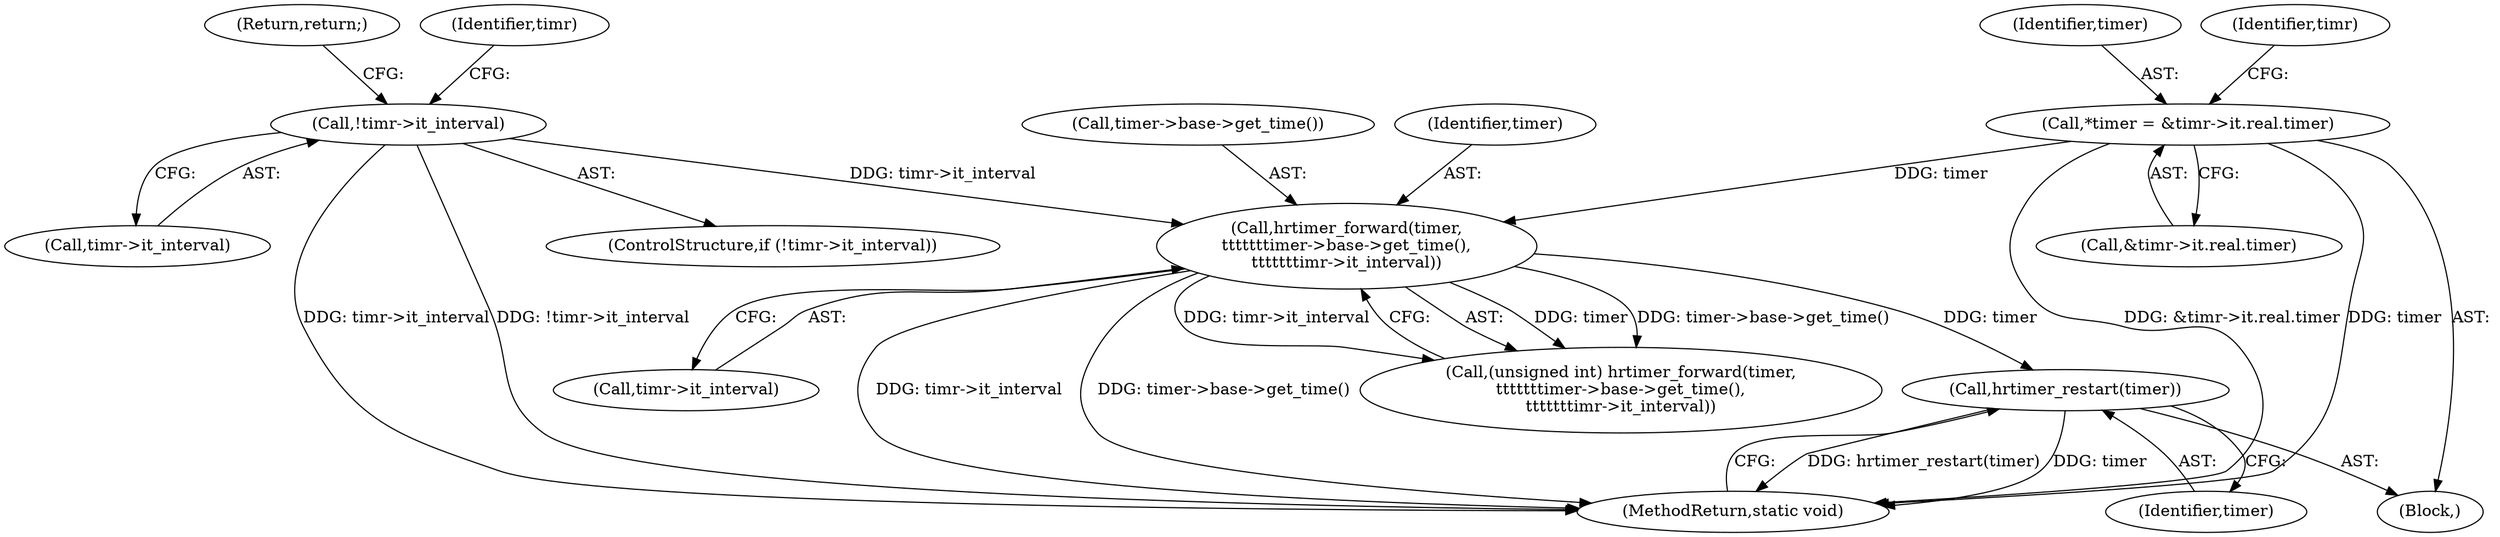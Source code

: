digraph "1_linux_78c9c4dfbf8c04883941445a195276bb4bb92c76_1@pointer" {
"1000132" [label="(Call,hrtimer_restart(timer))"];
"1000126" [label="(Call,hrtimer_forward(timer,\n\t\t\t\t\t\ttimer->base->get_time(),\n\t\t\t\t\t\ttimr->it_interval))"];
"1000104" [label="(Call,*timer = &timr->it.real.timer)"];
"1000115" [label="(Call,!timr->it_interval)"];
"1000114" [label="(ControlStructure,if (!timr->it_interval))"];
"1000132" [label="(Call,hrtimer_restart(timer))"];
"1000102" [label="(Block,)"];
"1000104" [label="(Call,*timer = &timr->it.real.timer)"];
"1000126" [label="(Call,hrtimer_forward(timer,\n\t\t\t\t\t\ttimer->base->get_time(),\n\t\t\t\t\t\ttimr->it_interval))"];
"1000106" [label="(Call,&timr->it.real.timer)"];
"1000133" [label="(Identifier,timer)"];
"1000115" [label="(Call,!timr->it_interval)"];
"1000105" [label="(Identifier,timer)"];
"1000119" [label="(Return,return;)"];
"1000122" [label="(Identifier,timr)"];
"1000124" [label="(Call,(unsigned int) hrtimer_forward(timer,\n\t\t\t\t\t\ttimer->base->get_time(),\n\t\t\t\t\t\ttimr->it_interval))"];
"1000128" [label="(Call,timer->base->get_time())"];
"1000116" [label="(Call,timr->it_interval)"];
"1000129" [label="(Call,timr->it_interval)"];
"1000117" [label="(Identifier,timr)"];
"1000134" [label="(MethodReturn,static void)"];
"1000127" [label="(Identifier,timer)"];
"1000132" -> "1000102"  [label="AST: "];
"1000132" -> "1000133"  [label="CFG: "];
"1000133" -> "1000132"  [label="AST: "];
"1000134" -> "1000132"  [label="CFG: "];
"1000132" -> "1000134"  [label="DDG: hrtimer_restart(timer)"];
"1000132" -> "1000134"  [label="DDG: timer"];
"1000126" -> "1000132"  [label="DDG: timer"];
"1000126" -> "1000124"  [label="AST: "];
"1000126" -> "1000129"  [label="CFG: "];
"1000127" -> "1000126"  [label="AST: "];
"1000128" -> "1000126"  [label="AST: "];
"1000129" -> "1000126"  [label="AST: "];
"1000124" -> "1000126"  [label="CFG: "];
"1000126" -> "1000134"  [label="DDG: timr->it_interval"];
"1000126" -> "1000134"  [label="DDG: timer->base->get_time()"];
"1000126" -> "1000124"  [label="DDG: timer"];
"1000126" -> "1000124"  [label="DDG: timer->base->get_time()"];
"1000126" -> "1000124"  [label="DDG: timr->it_interval"];
"1000104" -> "1000126"  [label="DDG: timer"];
"1000115" -> "1000126"  [label="DDG: timr->it_interval"];
"1000104" -> "1000102"  [label="AST: "];
"1000104" -> "1000106"  [label="CFG: "];
"1000105" -> "1000104"  [label="AST: "];
"1000106" -> "1000104"  [label="AST: "];
"1000117" -> "1000104"  [label="CFG: "];
"1000104" -> "1000134"  [label="DDG: timer"];
"1000104" -> "1000134"  [label="DDG: &timr->it.real.timer"];
"1000115" -> "1000114"  [label="AST: "];
"1000115" -> "1000116"  [label="CFG: "];
"1000116" -> "1000115"  [label="AST: "];
"1000119" -> "1000115"  [label="CFG: "];
"1000122" -> "1000115"  [label="CFG: "];
"1000115" -> "1000134"  [label="DDG: timr->it_interval"];
"1000115" -> "1000134"  [label="DDG: !timr->it_interval"];
}
